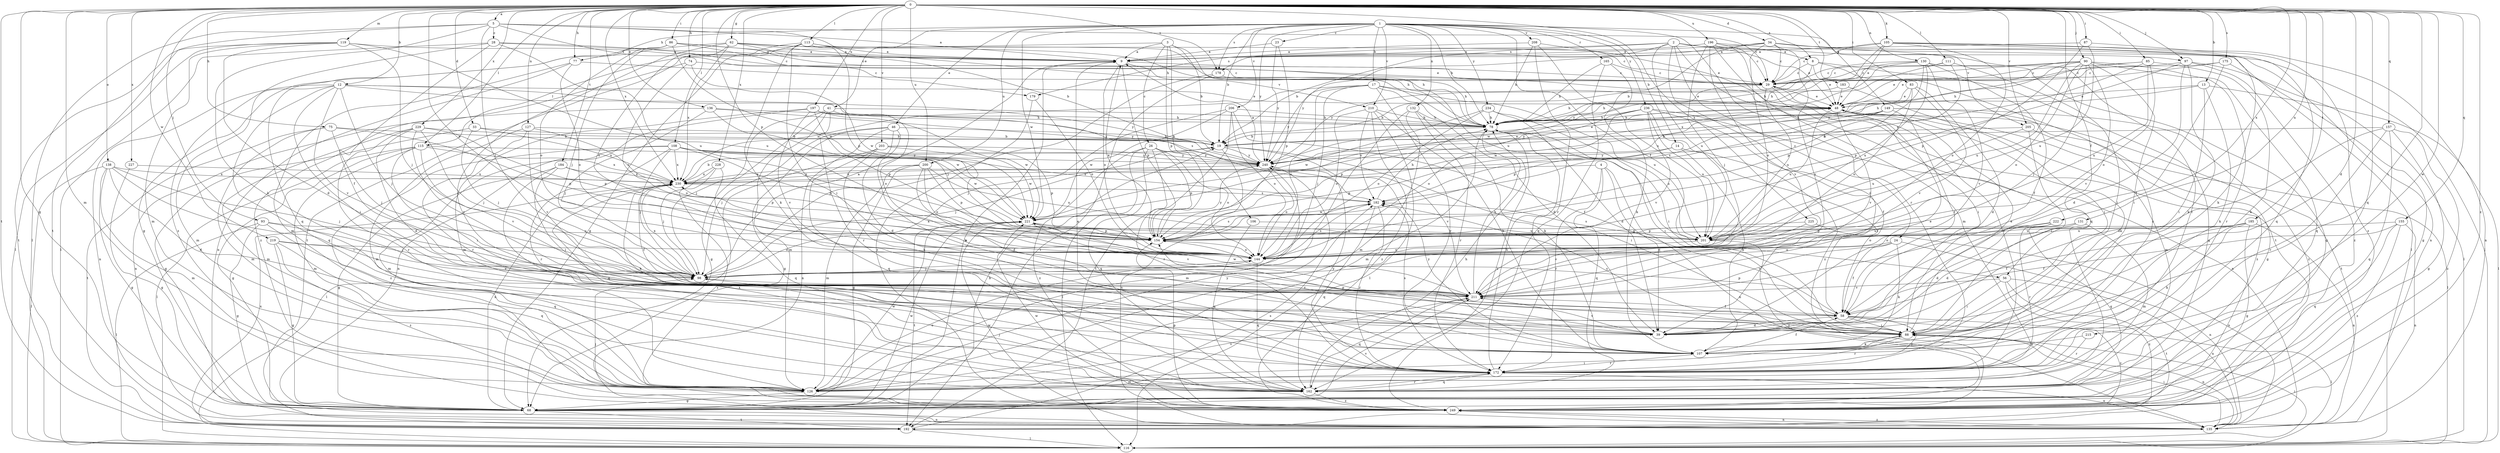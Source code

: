 strict digraph  {
0;
1;
2;
3;
4;
5;
8;
9;
12;
13;
14;
17;
19;
23;
24;
26;
28;
29;
33;
34;
39;
41;
46;
48;
56;
58;
62;
68;
74;
75;
77;
78;
83;
85;
86;
87;
88;
90;
93;
97;
98;
105;
106;
107;
108;
111;
113;
115;
116;
119;
126;
127;
130;
131;
132;
135;
136;
138;
144;
149;
154;
155;
157;
162;
165;
172;
175;
178;
179;
182;
183;
184;
185;
192;
196;
197;
200;
201;
203;
205;
206;
208;
210;
211;
215;
219;
221;
222;
225;
227;
228;
229;
230;
234;
236;
240;
249;
0 -> 5  [label=a];
0 -> 8  [label=a];
0 -> 12  [label=b];
0 -> 13  [label=b];
0 -> 33  [label=d];
0 -> 34  [label=d];
0 -> 39  [label=d];
0 -> 56  [label=f];
0 -> 62  [label=g];
0 -> 68  [label=g];
0 -> 74  [label=h];
0 -> 75  [label=h];
0 -> 77  [label=h];
0 -> 83  [label=i];
0 -> 85  [label=i];
0 -> 86  [label=i];
0 -> 87  [label=i];
0 -> 88  [label=i];
0 -> 90  [label=j];
0 -> 93  [label=j];
0 -> 97  [label=j];
0 -> 105  [label=k];
0 -> 108  [label=l];
0 -> 111  [label=l];
0 -> 113  [label=l];
0 -> 115  [label=l];
0 -> 119  [label=m];
0 -> 126  [label=m];
0 -> 127  [label=n];
0 -> 130  [label=n];
0 -> 131  [label=n];
0 -> 136  [label=o];
0 -> 138  [label=o];
0 -> 144  [label=o];
0 -> 149  [label=p];
0 -> 154  [label=p];
0 -> 155  [label=q];
0 -> 157  [label=q];
0 -> 162  [label=q];
0 -> 175  [label=s];
0 -> 178  [label=s];
0 -> 183  [label=t];
0 -> 184  [label=t];
0 -> 185  [label=t];
0 -> 192  [label=t];
0 -> 196  [label=u];
0 -> 197  [label=u];
0 -> 200  [label=u];
0 -> 203  [label=v];
0 -> 205  [label=v];
0 -> 215  [label=w];
0 -> 219  [label=w];
0 -> 222  [label=x];
0 -> 225  [label=x];
0 -> 227  [label=x];
0 -> 228  [label=x];
0 -> 229  [label=x];
0 -> 230  [label=x];
0 -> 249  [label=z];
1 -> 14  [label=b];
1 -> 17  [label=b];
1 -> 19  [label=b];
1 -> 23  [label=c];
1 -> 41  [label=e];
1 -> 46  [label=e];
1 -> 56  [label=f];
1 -> 77  [label=h];
1 -> 78  [label=h];
1 -> 132  [label=n];
1 -> 165  [label=r];
1 -> 172  [label=r];
1 -> 178  [label=s];
1 -> 200  [label=u];
1 -> 205  [label=v];
1 -> 206  [label=v];
1 -> 208  [label=v];
1 -> 210  [label=v];
1 -> 221  [label=w];
1 -> 234  [label=y];
1 -> 236  [label=y];
1 -> 240  [label=y];
2 -> 8  [label=a];
2 -> 19  [label=b];
2 -> 24  [label=c];
2 -> 39  [label=d];
2 -> 48  [label=e];
2 -> 97  [label=j];
2 -> 178  [label=s];
2 -> 179  [label=s];
2 -> 192  [label=t];
2 -> 201  [label=u];
3 -> 9  [label=a];
3 -> 19  [label=b];
3 -> 26  [label=c];
3 -> 106  [label=k];
3 -> 115  [label=l];
3 -> 154  [label=p];
3 -> 201  [label=u];
4 -> 39  [label=d];
4 -> 135  [label=n];
4 -> 162  [label=q];
4 -> 172  [label=r];
4 -> 230  [label=x];
5 -> 9  [label=a];
5 -> 28  [label=c];
5 -> 29  [label=c];
5 -> 78  [label=h];
5 -> 98  [label=j];
5 -> 107  [label=k];
5 -> 116  [label=l];
5 -> 179  [label=s];
5 -> 192  [label=t];
8 -> 29  [label=c];
8 -> 48  [label=e];
8 -> 68  [label=g];
8 -> 172  [label=r];
8 -> 240  [label=y];
9 -> 29  [label=c];
9 -> 144  [label=o];
9 -> 154  [label=p];
9 -> 210  [label=v];
12 -> 48  [label=e];
12 -> 88  [label=i];
12 -> 98  [label=j];
12 -> 126  [label=m];
12 -> 135  [label=n];
12 -> 162  [label=q];
12 -> 182  [label=s];
12 -> 211  [label=v];
12 -> 240  [label=y];
13 -> 48  [label=e];
13 -> 78  [label=h];
13 -> 88  [label=i];
13 -> 107  [label=k];
13 -> 116  [label=l];
14 -> 58  [label=f];
14 -> 107  [label=k];
14 -> 154  [label=p];
14 -> 240  [label=y];
17 -> 39  [label=d];
17 -> 48  [label=e];
17 -> 98  [label=j];
17 -> 144  [label=o];
17 -> 172  [label=r];
17 -> 201  [label=u];
17 -> 230  [label=x];
17 -> 240  [label=y];
19 -> 48  [label=e];
19 -> 88  [label=i];
19 -> 98  [label=j];
19 -> 135  [label=n];
19 -> 211  [label=v];
19 -> 240  [label=y];
23 -> 9  [label=a];
23 -> 154  [label=p];
23 -> 240  [label=y];
24 -> 58  [label=f];
24 -> 107  [label=k];
24 -> 135  [label=n];
24 -> 144  [label=o];
24 -> 211  [label=v];
26 -> 116  [label=l];
26 -> 144  [label=o];
26 -> 154  [label=p];
26 -> 162  [label=q];
26 -> 172  [label=r];
26 -> 240  [label=y];
26 -> 249  [label=z];
28 -> 9  [label=a];
28 -> 29  [label=c];
28 -> 58  [label=f];
28 -> 116  [label=l];
28 -> 201  [label=u];
28 -> 249  [label=z];
29 -> 48  [label=e];
29 -> 78  [label=h];
29 -> 88  [label=i];
29 -> 201  [label=u];
33 -> 19  [label=b];
33 -> 68  [label=g];
33 -> 98  [label=j];
33 -> 230  [label=x];
34 -> 9  [label=a];
34 -> 29  [label=c];
34 -> 116  [label=l];
34 -> 135  [label=n];
34 -> 144  [label=o];
34 -> 172  [label=r];
34 -> 211  [label=v];
34 -> 221  [label=w];
34 -> 240  [label=y];
39 -> 48  [label=e];
39 -> 154  [label=p];
39 -> 211  [label=v];
41 -> 68  [label=g];
41 -> 78  [label=h];
41 -> 98  [label=j];
41 -> 126  [label=m];
41 -> 144  [label=o];
41 -> 172  [label=r];
46 -> 19  [label=b];
46 -> 39  [label=d];
46 -> 68  [label=g];
46 -> 98  [label=j];
46 -> 107  [label=k];
46 -> 135  [label=n];
48 -> 78  [label=h];
48 -> 107  [label=k];
48 -> 126  [label=m];
48 -> 192  [label=t];
48 -> 201  [label=u];
48 -> 211  [label=v];
48 -> 249  [label=z];
56 -> 88  [label=i];
56 -> 135  [label=n];
56 -> 192  [label=t];
56 -> 211  [label=v];
56 -> 249  [label=z];
58 -> 39  [label=d];
58 -> 88  [label=i];
58 -> 116  [label=l];
58 -> 154  [label=p];
58 -> 172  [label=r];
58 -> 249  [label=z];
62 -> 9  [label=a];
62 -> 19  [label=b];
62 -> 29  [label=c];
62 -> 68  [label=g];
62 -> 78  [label=h];
62 -> 88  [label=i];
62 -> 144  [label=o];
62 -> 230  [label=x];
68 -> 9  [label=a];
68 -> 19  [label=b];
68 -> 135  [label=n];
68 -> 192  [label=t];
68 -> 211  [label=v];
68 -> 221  [label=w];
68 -> 230  [label=x];
74 -> 29  [label=c];
74 -> 144  [label=o];
74 -> 221  [label=w];
74 -> 249  [label=z];
75 -> 19  [label=b];
75 -> 98  [label=j];
75 -> 126  [label=m];
75 -> 154  [label=p];
75 -> 192  [label=t];
77 -> 29  [label=c];
77 -> 126  [label=m];
77 -> 135  [label=n];
77 -> 144  [label=o];
78 -> 19  [label=b];
78 -> 88  [label=i];
78 -> 126  [label=m];
78 -> 201  [label=u];
78 -> 249  [label=z];
83 -> 39  [label=d];
83 -> 48  [label=e];
83 -> 144  [label=o];
83 -> 211  [label=v];
83 -> 221  [label=w];
85 -> 29  [label=c];
85 -> 78  [label=h];
85 -> 107  [label=k];
85 -> 144  [label=o];
85 -> 201  [label=u];
85 -> 230  [label=x];
86 -> 9  [label=a];
86 -> 29  [label=c];
86 -> 48  [label=e];
86 -> 98  [label=j];
86 -> 144  [label=o];
86 -> 162  [label=q];
86 -> 221  [label=w];
87 -> 9  [label=a];
87 -> 154  [label=p];
87 -> 201  [label=u];
87 -> 249  [label=z];
88 -> 48  [label=e];
88 -> 107  [label=k];
88 -> 135  [label=n];
88 -> 172  [label=r];
88 -> 182  [label=s];
90 -> 29  [label=c];
90 -> 48  [label=e];
90 -> 78  [label=h];
90 -> 88  [label=i];
90 -> 98  [label=j];
90 -> 144  [label=o];
90 -> 162  [label=q];
90 -> 172  [label=r];
90 -> 201  [label=u];
90 -> 211  [label=v];
90 -> 240  [label=y];
93 -> 68  [label=g];
93 -> 98  [label=j];
93 -> 116  [label=l];
93 -> 162  [label=q];
93 -> 201  [label=u];
97 -> 29  [label=c];
97 -> 39  [label=d];
97 -> 107  [label=k];
97 -> 116  [label=l];
97 -> 154  [label=p];
97 -> 249  [label=z];
98 -> 9  [label=a];
98 -> 211  [label=v];
98 -> 230  [label=x];
105 -> 9  [label=a];
105 -> 19  [label=b];
105 -> 29  [label=c];
105 -> 48  [label=e];
105 -> 107  [label=k];
105 -> 135  [label=n];
105 -> 144  [label=o];
105 -> 162  [label=q];
106 -> 162  [label=q];
106 -> 201  [label=u];
107 -> 58  [label=f];
107 -> 172  [label=r];
107 -> 182  [label=s];
107 -> 240  [label=y];
108 -> 98  [label=j];
108 -> 126  [label=m];
108 -> 154  [label=p];
108 -> 172  [label=r];
108 -> 182  [label=s];
108 -> 221  [label=w];
108 -> 230  [label=x];
108 -> 240  [label=y];
108 -> 249  [label=z];
111 -> 29  [label=c];
111 -> 88  [label=i];
111 -> 182  [label=s];
111 -> 230  [label=x];
113 -> 9  [label=a];
113 -> 68  [label=g];
113 -> 78  [label=h];
113 -> 88  [label=i];
113 -> 107  [label=k];
113 -> 154  [label=p];
113 -> 192  [label=t];
115 -> 68  [label=g];
115 -> 88  [label=i];
115 -> 116  [label=l];
115 -> 126  [label=m];
115 -> 211  [label=v];
115 -> 230  [label=x];
115 -> 240  [label=y];
116 -> 88  [label=i];
119 -> 9  [label=a];
119 -> 39  [label=d];
119 -> 98  [label=j];
119 -> 116  [label=l];
119 -> 126  [label=m];
119 -> 192  [label=t];
119 -> 201  [label=u];
126 -> 68  [label=g];
126 -> 88  [label=i];
126 -> 144  [label=o];
126 -> 211  [label=v];
126 -> 221  [label=w];
126 -> 240  [label=y];
127 -> 19  [label=b];
127 -> 126  [label=m];
127 -> 144  [label=o];
127 -> 172  [label=r];
127 -> 211  [label=v];
130 -> 29  [label=c];
130 -> 58  [label=f];
130 -> 68  [label=g];
130 -> 78  [label=h];
130 -> 154  [label=p];
130 -> 201  [label=u];
130 -> 211  [label=v];
130 -> 240  [label=y];
131 -> 39  [label=d];
131 -> 126  [label=m];
131 -> 154  [label=p];
131 -> 201  [label=u];
132 -> 78  [label=h];
132 -> 98  [label=j];
132 -> 107  [label=k];
132 -> 126  [label=m];
132 -> 172  [label=r];
135 -> 88  [label=i];
135 -> 221  [label=w];
135 -> 249  [label=z];
136 -> 78  [label=h];
136 -> 98  [label=j];
136 -> 135  [label=n];
136 -> 221  [label=w];
136 -> 240  [label=y];
138 -> 39  [label=d];
138 -> 68  [label=g];
138 -> 88  [label=i];
138 -> 98  [label=j];
138 -> 116  [label=l];
138 -> 126  [label=m];
138 -> 230  [label=x];
144 -> 98  [label=j];
144 -> 162  [label=q];
144 -> 182  [label=s];
144 -> 230  [label=x];
149 -> 58  [label=f];
149 -> 68  [label=g];
149 -> 78  [label=h];
149 -> 154  [label=p];
149 -> 182  [label=s];
149 -> 240  [label=y];
149 -> 249  [label=z];
154 -> 9  [label=a];
154 -> 144  [label=o];
154 -> 182  [label=s];
154 -> 240  [label=y];
155 -> 58  [label=f];
155 -> 135  [label=n];
155 -> 162  [label=q];
155 -> 201  [label=u];
155 -> 249  [label=z];
157 -> 19  [label=b];
157 -> 39  [label=d];
157 -> 68  [label=g];
157 -> 162  [label=q];
157 -> 172  [label=r];
157 -> 249  [label=z];
162 -> 78  [label=h];
162 -> 98  [label=j];
162 -> 172  [label=r];
162 -> 230  [label=x];
162 -> 249  [label=z];
165 -> 29  [label=c];
165 -> 78  [label=h];
165 -> 107  [label=k];
165 -> 162  [label=q];
172 -> 9  [label=a];
172 -> 29  [label=c];
172 -> 78  [label=h];
172 -> 126  [label=m];
172 -> 135  [label=n];
172 -> 162  [label=q];
172 -> 240  [label=y];
175 -> 29  [label=c];
175 -> 48  [label=e];
175 -> 58  [label=f];
175 -> 68  [label=g];
178 -> 78  [label=h];
178 -> 98  [label=j];
178 -> 192  [label=t];
179 -> 144  [label=o];
179 -> 249  [label=z];
182 -> 78  [label=h];
182 -> 162  [label=q];
182 -> 172  [label=r];
182 -> 221  [label=w];
183 -> 48  [label=e];
183 -> 78  [label=h];
183 -> 88  [label=i];
184 -> 68  [label=g];
184 -> 88  [label=i];
184 -> 154  [label=p];
184 -> 162  [label=q];
184 -> 230  [label=x];
185 -> 58  [label=f];
185 -> 68  [label=g];
185 -> 107  [label=k];
185 -> 135  [label=n];
185 -> 144  [label=o];
185 -> 201  [label=u];
192 -> 116  [label=l];
192 -> 182  [label=s];
192 -> 230  [label=x];
196 -> 9  [label=a];
196 -> 29  [label=c];
196 -> 98  [label=j];
196 -> 116  [label=l];
196 -> 126  [label=m];
196 -> 162  [label=q];
196 -> 211  [label=v];
197 -> 78  [label=h];
197 -> 126  [label=m];
197 -> 135  [label=n];
197 -> 154  [label=p];
197 -> 211  [label=v];
197 -> 221  [label=w];
197 -> 240  [label=y];
200 -> 39  [label=d];
200 -> 68  [label=g];
200 -> 126  [label=m];
200 -> 144  [label=o];
200 -> 154  [label=p];
200 -> 201  [label=u];
200 -> 230  [label=x];
201 -> 144  [label=o];
201 -> 182  [label=s];
201 -> 249  [label=z];
203 -> 107  [label=k];
203 -> 116  [label=l];
203 -> 154  [label=p];
203 -> 162  [label=q];
203 -> 221  [label=w];
203 -> 240  [label=y];
205 -> 19  [label=b];
205 -> 88  [label=i];
205 -> 116  [label=l];
205 -> 201  [label=u];
206 -> 58  [label=f];
206 -> 78  [label=h];
206 -> 98  [label=j];
206 -> 144  [label=o];
206 -> 192  [label=t];
206 -> 221  [label=w];
208 -> 9  [label=a];
208 -> 48  [label=e];
208 -> 78  [label=h];
208 -> 172  [label=r];
208 -> 201  [label=u];
210 -> 78  [label=h];
210 -> 107  [label=k];
210 -> 116  [label=l];
210 -> 144  [label=o];
210 -> 182  [label=s];
210 -> 249  [label=z];
211 -> 58  [label=f];
211 -> 78  [label=h];
211 -> 162  [label=q];
211 -> 221  [label=w];
215 -> 107  [label=k];
215 -> 172  [label=r];
219 -> 68  [label=g];
219 -> 144  [label=o];
219 -> 162  [label=q];
219 -> 211  [label=v];
219 -> 249  [label=z];
221 -> 154  [label=p];
221 -> 192  [label=t];
221 -> 201  [label=u];
221 -> 211  [label=v];
222 -> 39  [label=d];
222 -> 144  [label=o];
222 -> 154  [label=p];
222 -> 162  [label=q];
222 -> 172  [label=r];
225 -> 135  [label=n];
225 -> 154  [label=p];
225 -> 211  [label=v];
227 -> 68  [label=g];
227 -> 230  [label=x];
228 -> 98  [label=j];
228 -> 162  [label=q];
228 -> 230  [label=x];
228 -> 249  [label=z];
229 -> 19  [label=b];
229 -> 39  [label=d];
229 -> 98  [label=j];
229 -> 126  [label=m];
229 -> 154  [label=p];
229 -> 172  [label=r];
229 -> 211  [label=v];
230 -> 19  [label=b];
230 -> 58  [label=f];
230 -> 107  [label=k];
230 -> 182  [label=s];
234 -> 39  [label=d];
234 -> 78  [label=h];
234 -> 88  [label=i];
234 -> 144  [label=o];
234 -> 221  [label=w];
236 -> 58  [label=f];
236 -> 78  [label=h];
236 -> 135  [label=n];
236 -> 144  [label=o];
236 -> 154  [label=p];
236 -> 201  [label=u];
236 -> 211  [label=v];
236 -> 249  [label=z];
240 -> 9  [label=a];
240 -> 48  [label=e];
240 -> 126  [label=m];
240 -> 144  [label=o];
240 -> 230  [label=x];
249 -> 98  [label=j];
249 -> 135  [label=n];
249 -> 154  [label=p];
249 -> 221  [label=w];
}
